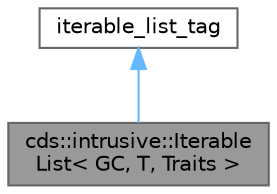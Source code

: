 digraph "cds::intrusive::IterableList&lt; GC, T, Traits &gt;"
{
 // LATEX_PDF_SIZE
  bgcolor="transparent";
  edge [fontname=Helvetica,fontsize=10,labelfontname=Helvetica,labelfontsize=10];
  node [fontname=Helvetica,fontsize=10,shape=box,height=0.2,width=0.4];
  Node1 [id="Node000001",label="cds::intrusive::Iterable\lList\< GC, T, Traits \>",height=0.2,width=0.4,color="gray40", fillcolor="grey60", style="filled", fontcolor="black",tooltip="Iterable lock-free ordered single-linked list"];
  Node2 -> Node1 [id="edge1_Node000001_Node000002",dir="back",color="steelblue1",style="solid",tooltip=" "];
  Node2 [id="Node000002",label="iterable_list_tag",height=0.2,width=0.4,color="gray40", fillcolor="white", style="filled",tooltip=" "];
}
